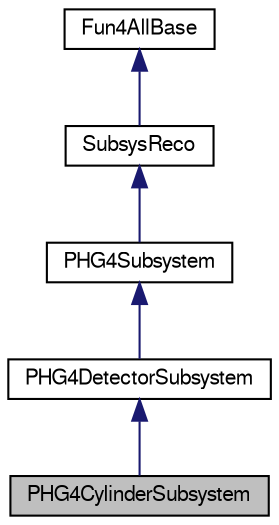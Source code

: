 digraph "PHG4CylinderSubsystem"
{
  bgcolor="transparent";
  edge [fontname="FreeSans",fontsize="10",labelfontname="FreeSans",labelfontsize="10"];
  node [fontname="FreeSans",fontsize="10",shape=record];
  Node1 [label="PHG4CylinderSubsystem",height=0.2,width=0.4,color="black", fillcolor="grey75", style="filled" fontcolor="black"];
  Node2 -> Node1 [dir="back",color="midnightblue",fontsize="10",style="solid",fontname="FreeSans"];
  Node2 [label="PHG4DetectorSubsystem",height=0.2,width=0.4,color="black",URL="$d5/d29/classPHG4DetectorSubsystem.html"];
  Node3 -> Node2 [dir="back",color="midnightblue",fontsize="10",style="solid",fontname="FreeSans"];
  Node3 [label="PHG4Subsystem",height=0.2,width=0.4,color="black",URL="$db/df7/classPHG4Subsystem.html"];
  Node4 -> Node3 [dir="back",color="midnightblue",fontsize="10",style="solid",fontname="FreeSans"];
  Node4 [label="SubsysReco",height=0.2,width=0.4,color="black",URL="$d0/d32/classSubsysReco.html"];
  Node5 -> Node4 [dir="back",color="midnightblue",fontsize="10",style="solid",fontname="FreeSans"];
  Node5 [label="Fun4AllBase",height=0.2,width=0.4,color="black",URL="$d5/dec/classFun4AllBase.html"];
}
